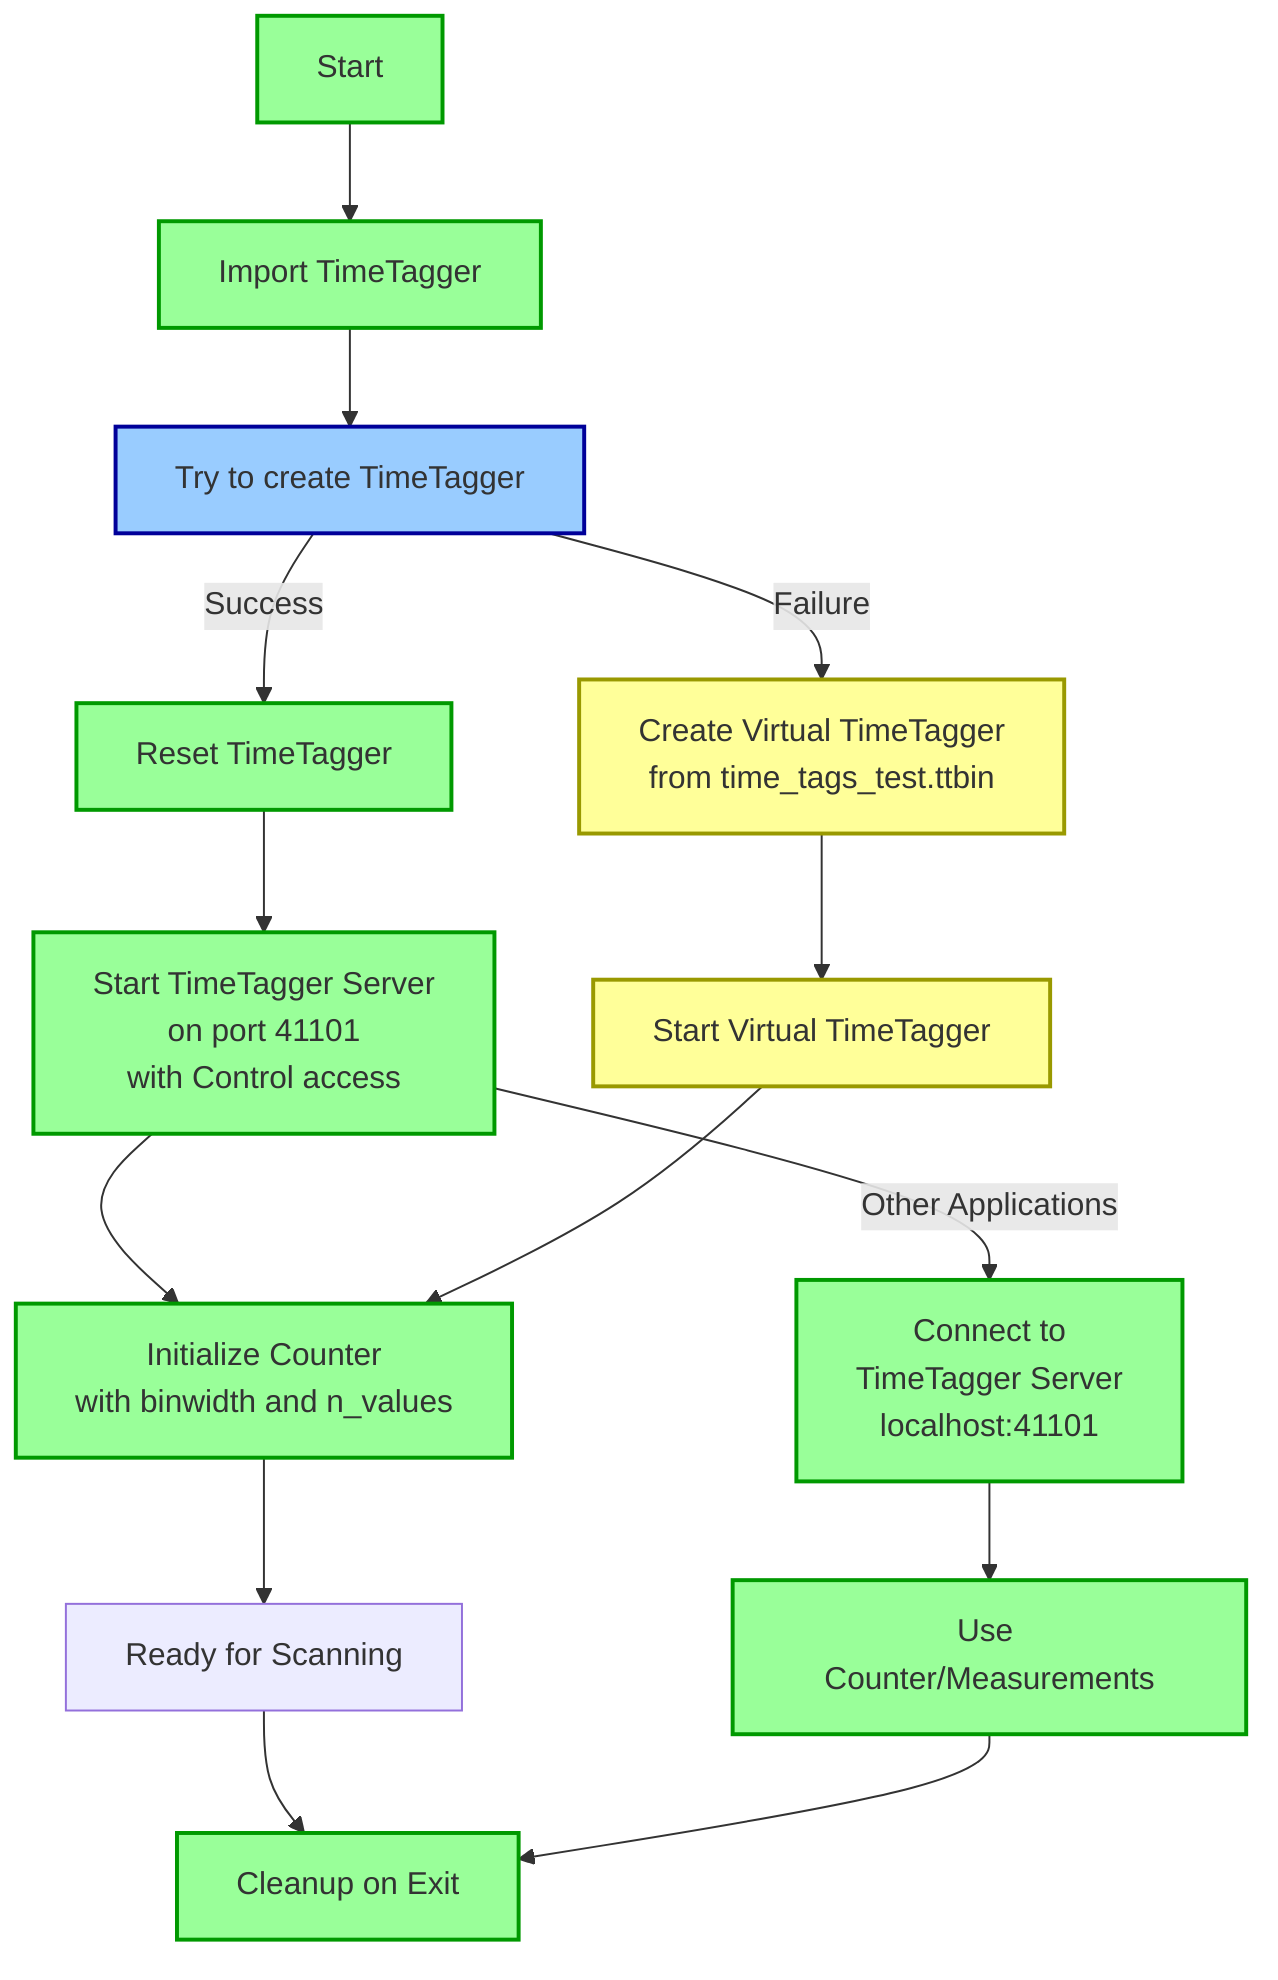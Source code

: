 flowchart TD
    %% Main TimeTagger Initialization Flow
    A[Start] --> B[Import TimeTagger]
    B --> C[Try to create TimeTagger]
    C -->|Success| D[Reset TimeTagger]
    D --> E[Start TimeTagger Server\non port 41101\nwith Control access]
    E --> F[Initialize Counter\nwith binwidth and n_values]
    F --> G[Ready for Scanning]
    
    %% Fallback Path
    C -->|Failure| H[Create Virtual TimeTagger\nfrom time_tags_test.ttbin]
    H --> I[Start Virtual TimeTagger]
    I --> F
    
    %% Network Client Connection
    E -->|Other Applications| J[Connect to\nTimeTagger Server\nlocalhost:41101]
    J --> K[Use Counter/Measurements]
    
    %% Cleanup
    G --> L[Cleanup on Exit]
    K --> L
    
    %% Styling
    classDef success fill:#9f9,stroke:#090,stroke-width:2px
    classDef warning fill:#ff9,stroke:#990,stroke-width:2px
    classDef info fill:#9cf,stroke:#009,stroke-width:2px
    
    class A,B,D,E,F,J,K,L success
    class H,I warning
    class C info